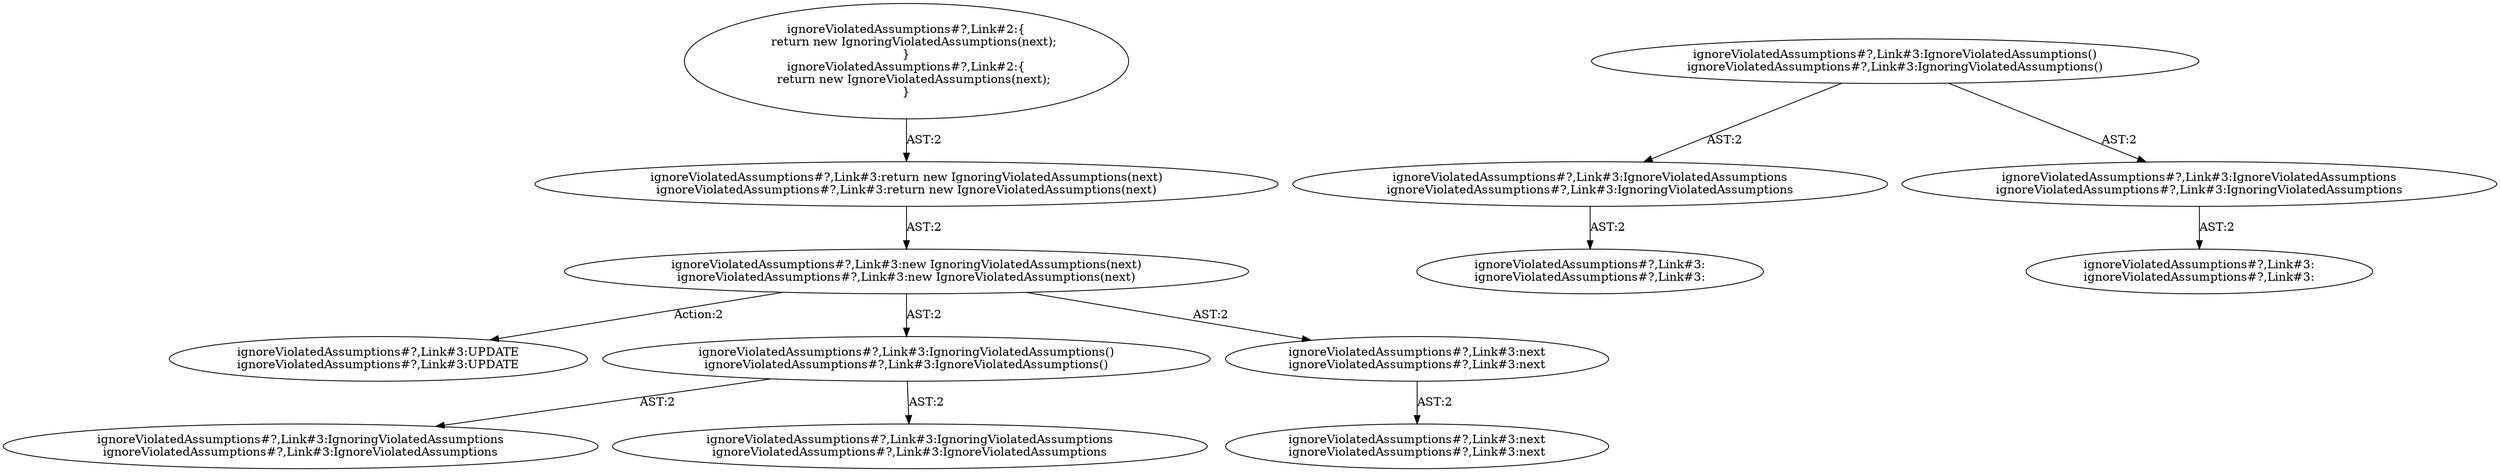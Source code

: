 digraph "Pattern" {
0 [label="ignoreViolatedAssumptions#?,Link#3:UPDATE
ignoreViolatedAssumptions#?,Link#3:UPDATE" shape=ellipse]
1 [label="ignoreViolatedAssumptions#?,Link#3:new IgnoringViolatedAssumptions(next)
ignoreViolatedAssumptions#?,Link#3:new IgnoreViolatedAssumptions(next)" shape=ellipse]
2 [label="ignoreViolatedAssumptions#?,Link#3:return new IgnoringViolatedAssumptions(next)
ignoreViolatedAssumptions#?,Link#3:return new IgnoreViolatedAssumptions(next)" shape=ellipse]
3 [label="ignoreViolatedAssumptions#?,Link#2:\{
    return new IgnoringViolatedAssumptions(next);
\}
ignoreViolatedAssumptions#?,Link#2:\{
    return new IgnoreViolatedAssumptions(next);
\}" shape=ellipse]
4 [label="ignoreViolatedAssumptions#?,Link#3:IgnoringViolatedAssumptions()
ignoreViolatedAssumptions#?,Link#3:IgnoreViolatedAssumptions()" shape=ellipse]
5 [label="ignoreViolatedAssumptions#?,Link#3:IgnoringViolatedAssumptions
ignoreViolatedAssumptions#?,Link#3:IgnoreViolatedAssumptions" shape=ellipse]
6 [label="ignoreViolatedAssumptions#?,Link#3:IgnoringViolatedAssumptions
ignoreViolatedAssumptions#?,Link#3:IgnoreViolatedAssumptions" shape=ellipse]
7 [label="ignoreViolatedAssumptions#?,Link#3:next
ignoreViolatedAssumptions#?,Link#3:next" shape=ellipse]
8 [label="ignoreViolatedAssumptions#?,Link#3:next
ignoreViolatedAssumptions#?,Link#3:next" shape=ellipse]
9 [label="ignoreViolatedAssumptions#?,Link#3:IgnoreViolatedAssumptions()
ignoreViolatedAssumptions#?,Link#3:IgnoringViolatedAssumptions()" shape=ellipse]
10 [label="ignoreViolatedAssumptions#?,Link#3:IgnoreViolatedAssumptions
ignoreViolatedAssumptions#?,Link#3:IgnoringViolatedAssumptions" shape=ellipse]
11 [label="ignoreViolatedAssumptions#?,Link#3:
ignoreViolatedAssumptions#?,Link#3:" shape=ellipse]
12 [label="ignoreViolatedAssumptions#?,Link#3:IgnoreViolatedAssumptions
ignoreViolatedAssumptions#?,Link#3:IgnoringViolatedAssumptions" shape=ellipse]
13 [label="ignoreViolatedAssumptions#?,Link#3:
ignoreViolatedAssumptions#?,Link#3:" shape=ellipse]
1 -> 0 [label="Action:2"];
1 -> 4 [label="AST:2"];
1 -> 7 [label="AST:2"];
2 -> 1 [label="AST:2"];
3 -> 2 [label="AST:2"];
4 -> 5 [label="AST:2"];
4 -> 6 [label="AST:2"];
7 -> 8 [label="AST:2"];
9 -> 10 [label="AST:2"];
9 -> 12 [label="AST:2"];
10 -> 11 [label="AST:2"];
12 -> 13 [label="AST:2"];
}